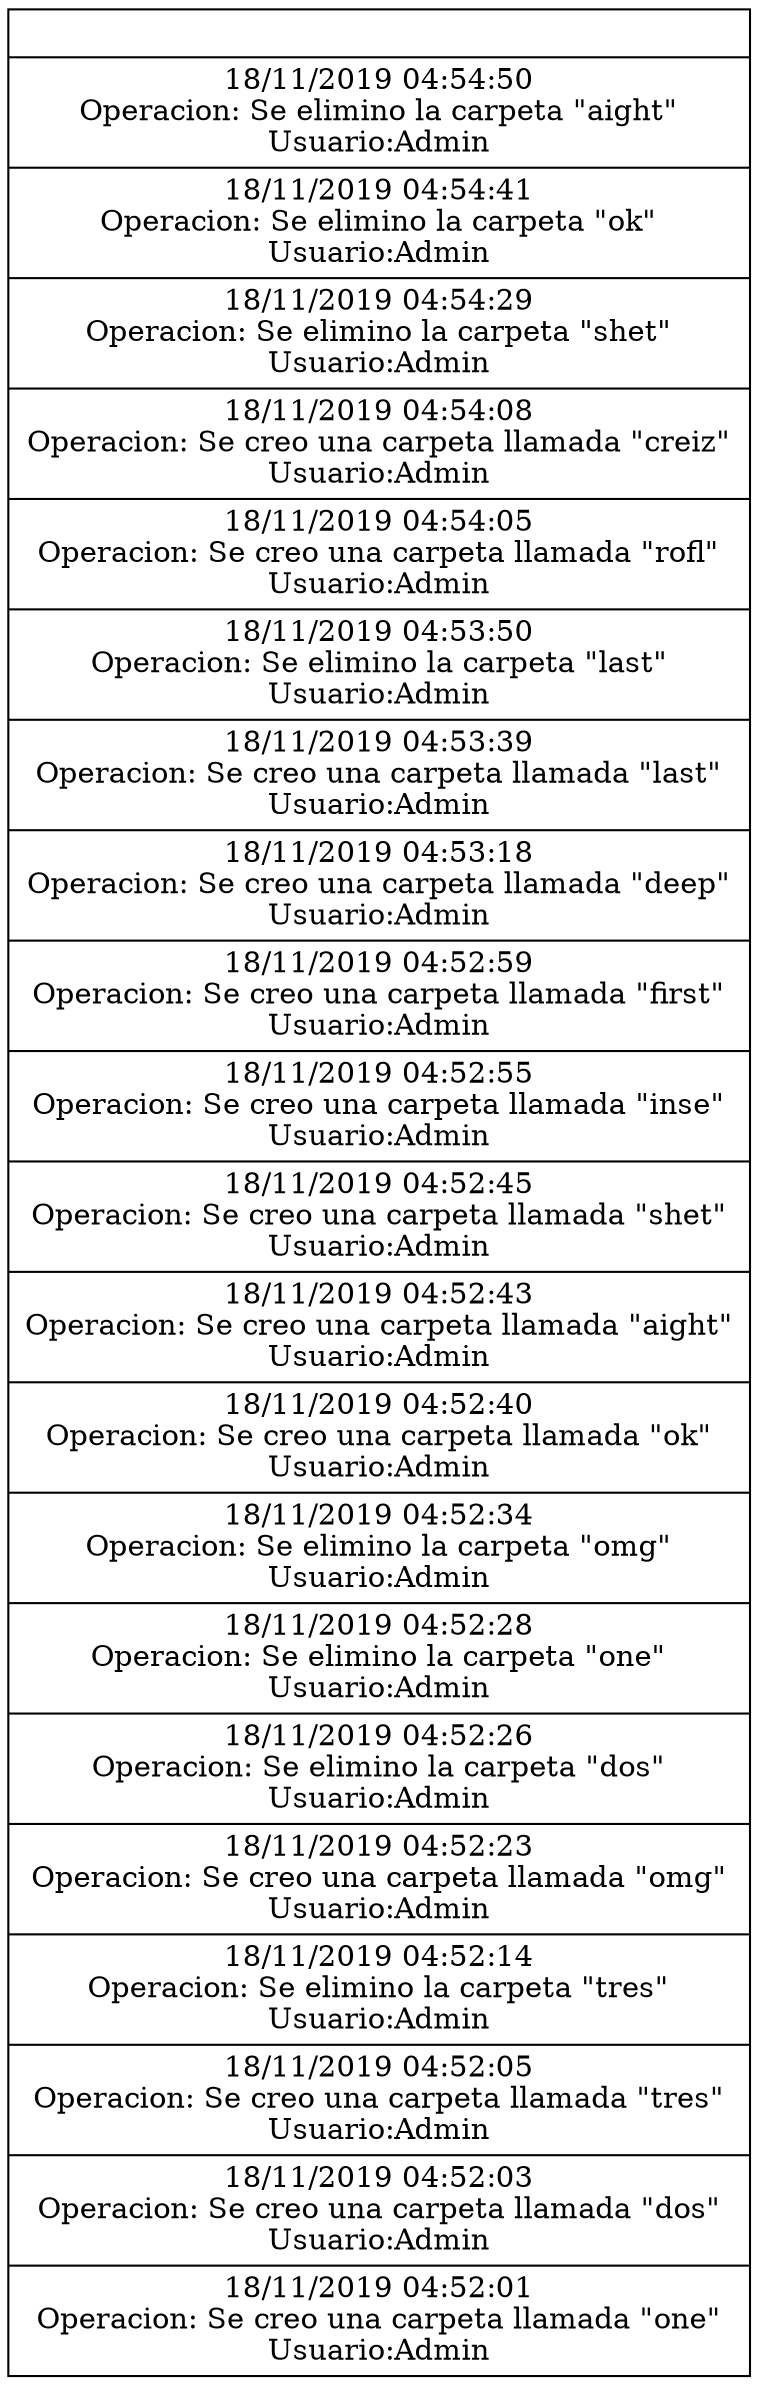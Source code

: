 digraph stack{
    node [shape=record];
    pila[label="{|18/11/2019 04:54:50\nOperacion: Se elimino la carpeta \"aight\"\nUsuario:Admin|18/11/2019 04:54:41\nOperacion: Se elimino la carpeta \"ok\"\nUsuario:Admin|18/11/2019 04:54:29\nOperacion: Se elimino la carpeta \"shet\"\nUsuario:Admin|18/11/2019 04:54:08\nOperacion: Se creo una carpeta llamada \"creiz\"\nUsuario:Admin|18/11/2019 04:54:05\nOperacion: Se creo una carpeta llamada \"rofl\"\nUsuario:Admin|18/11/2019 04:53:50\nOperacion: Se elimino la carpeta \"last\"\nUsuario:Admin|18/11/2019 04:53:39\nOperacion: Se creo una carpeta llamada \"last\"\nUsuario:Admin|18/11/2019 04:53:18\nOperacion: Se creo una carpeta llamada \"deep\"\nUsuario:Admin|18/11/2019 04:52:59\nOperacion: Se creo una carpeta llamada \"first\"\nUsuario:Admin|18/11/2019 04:52:55\nOperacion: Se creo una carpeta llamada \"inse\"\nUsuario:Admin|18/11/2019 04:52:45\nOperacion: Se creo una carpeta llamada \"shet\"\nUsuario:Admin|18/11/2019 04:52:43\nOperacion: Se creo una carpeta llamada \"aight\"\nUsuario:Admin|18/11/2019 04:52:40\nOperacion: Se creo una carpeta llamada \"ok\"\nUsuario:Admin|18/11/2019 04:52:34\nOperacion: Se elimino la carpeta \"omg\"\nUsuario:Admin|18/11/2019 04:52:28\nOperacion: Se elimino la carpeta \"one\"\nUsuario:Admin|18/11/2019 04:52:26\nOperacion: Se elimino la carpeta \"dos\"\nUsuario:Admin|18/11/2019 04:52:23\nOperacion: Se creo una carpeta llamada \"omg\"\nUsuario:Admin|18/11/2019 04:52:14\nOperacion: Se elimino la carpeta \"tres\"\nUsuario:Admin|18/11/2019 04:52:05\nOperacion: Se creo una carpeta llamada \"tres\"\nUsuario:Admin|18/11/2019 04:52:03\nOperacion: Se creo una carpeta llamada \"dos\"\nUsuario:Admin|18/11/2019 04:52:01\nOperacion: Se creo una carpeta llamada \"one\"\nUsuario:Admin}"];
}